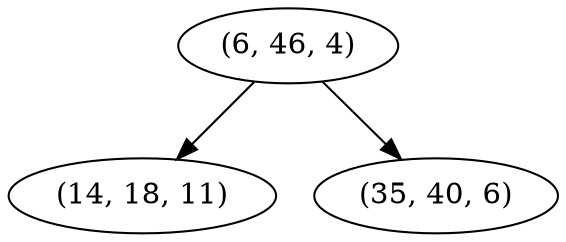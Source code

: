 digraph tree {
    "(6, 46, 4)";
    "(14, 18, 11)";
    "(35, 40, 6)";
    "(6, 46, 4)" -> "(14, 18, 11)";
    "(6, 46, 4)" -> "(35, 40, 6)";
}
